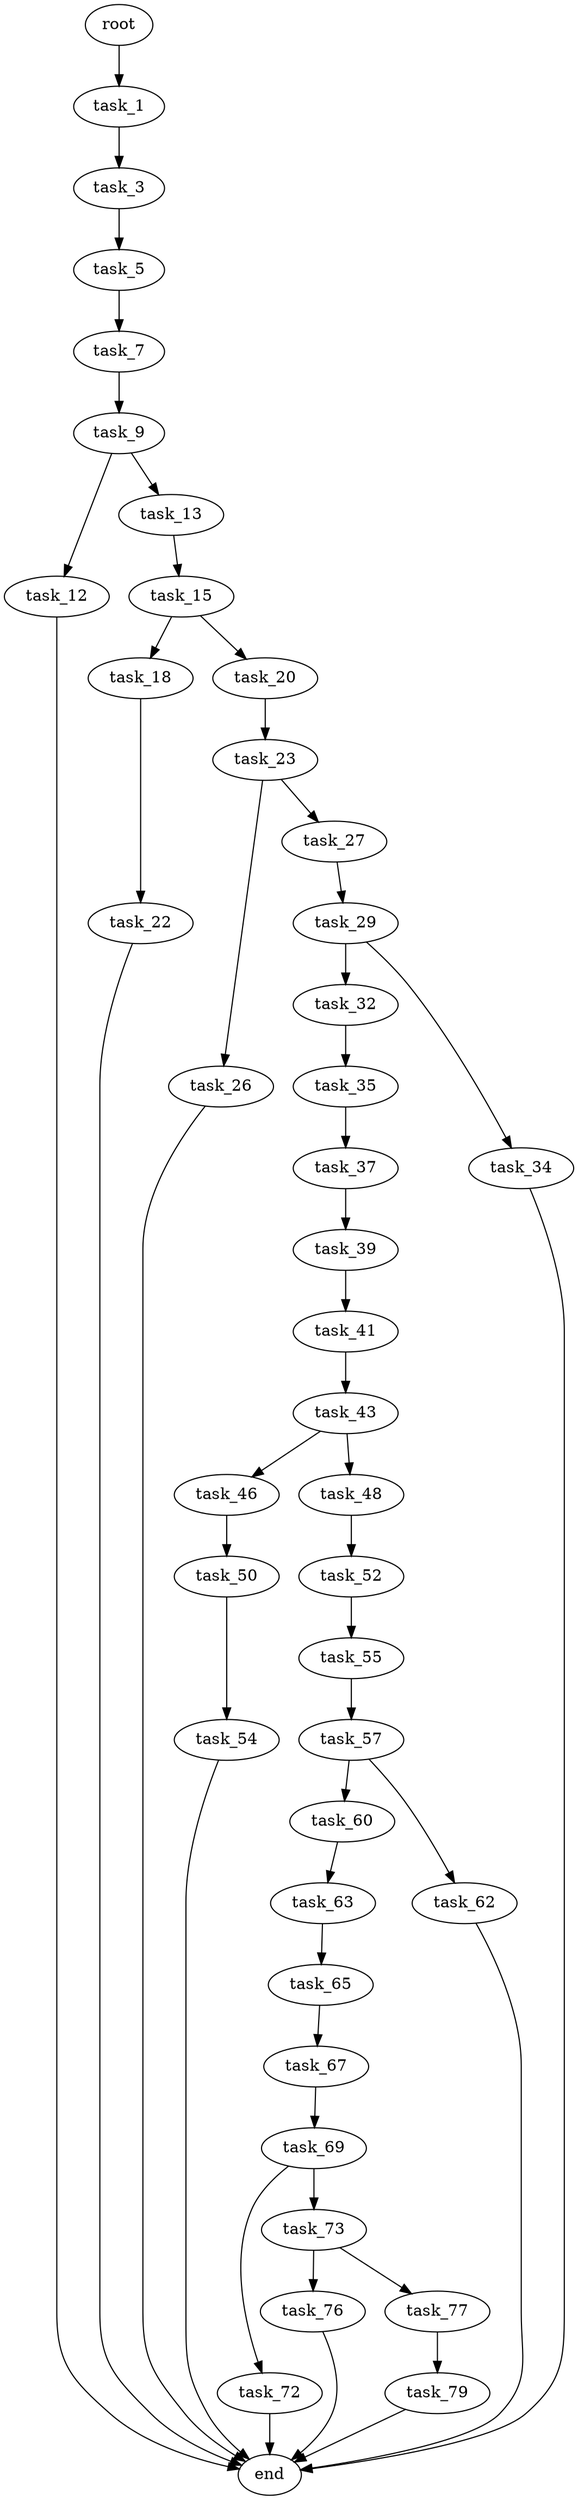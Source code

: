 digraph G {
  root [size="0.000000"];
  task_1 [size="134217728000.000000"];
  task_3 [size="5549600089.000000"];
  task_5 [size="29189547702.000000"];
  task_7 [size="68719476736.000000"];
  task_9 [size="782757789696.000000"];
  task_12 [size="7625120166.000000"];
  task_13 [size="1544082295.000000"];
  task_15 [size="395959152928.000000"];
  task_18 [size="28991029248.000000"];
  task_20 [size="12952960468.000000"];
  task_22 [size="49941233854.000000"];
  task_23 [size="109352579529.000000"];
  task_26 [size="2256613633.000000"];
  task_27 [size="25950815644.000000"];
  task_29 [size="511998339841.000000"];
  task_32 [size="231300333606.000000"];
  task_34 [size="134217728000.000000"];
  task_35 [size="68719476736.000000"];
  task_37 [size="231928233984.000000"];
  task_39 [size="1073741824000.000000"];
  task_41 [size="231928233984.000000"];
  task_43 [size="15126374372.000000"];
  task_46 [size="24104200125.000000"];
  task_48 [size="368293445632.000000"];
  task_50 [size="549755813888.000000"];
  task_52 [size="2747870431.000000"];
  task_54 [size="244971584719.000000"];
  task_55 [size="368293445632.000000"];
  task_57 [size="25001304797.000000"];
  task_60 [size="134499834256.000000"];
  task_62 [size="531840073117.000000"];
  task_63 [size="134217728000.000000"];
  task_65 [size="991169050291.000000"];
  task_67 [size="28991029248.000000"];
  task_69 [size="1835514681.000000"];
  task_72 [size="774275623935.000000"];
  task_73 [size="565568585907.000000"];
  task_76 [size="3244419933.000000"];
  task_77 [size="39130661994.000000"];
  task_79 [size="23042986954.000000"];
  end [size="0.000000"];

  root -> task_1 [size="1.000000"];
  task_1 -> task_3 [size="209715200.000000"];
  task_3 -> task_5 [size="134217728.000000"];
  task_5 -> task_7 [size="33554432.000000"];
  task_7 -> task_9 [size="134217728.000000"];
  task_9 -> task_12 [size="679477248.000000"];
  task_9 -> task_13 [size="679477248.000000"];
  task_12 -> end [size="1.000000"];
  task_13 -> task_15 [size="33554432.000000"];
  task_15 -> task_18 [size="536870912.000000"];
  task_15 -> task_20 [size="536870912.000000"];
  task_18 -> task_22 [size="75497472.000000"];
  task_20 -> task_23 [size="209715200.000000"];
  task_22 -> end [size="1.000000"];
  task_23 -> task_26 [size="134217728.000000"];
  task_23 -> task_27 [size="134217728.000000"];
  task_26 -> end [size="1.000000"];
  task_27 -> task_29 [size="536870912.000000"];
  task_29 -> task_32 [size="411041792.000000"];
  task_29 -> task_34 [size="411041792.000000"];
  task_32 -> task_35 [size="209715200.000000"];
  task_34 -> end [size="1.000000"];
  task_35 -> task_37 [size="134217728.000000"];
  task_37 -> task_39 [size="301989888.000000"];
  task_39 -> task_41 [size="838860800.000000"];
  task_41 -> task_43 [size="301989888.000000"];
  task_43 -> task_46 [size="33554432.000000"];
  task_43 -> task_48 [size="33554432.000000"];
  task_46 -> task_50 [size="411041792.000000"];
  task_48 -> task_52 [size="411041792.000000"];
  task_50 -> task_54 [size="536870912.000000"];
  task_52 -> task_55 [size="75497472.000000"];
  task_54 -> end [size="1.000000"];
  task_55 -> task_57 [size="411041792.000000"];
  task_57 -> task_60 [size="536870912.000000"];
  task_57 -> task_62 [size="536870912.000000"];
  task_60 -> task_63 [size="134217728.000000"];
  task_62 -> end [size="1.000000"];
  task_63 -> task_65 [size="209715200.000000"];
  task_65 -> task_67 [size="679477248.000000"];
  task_67 -> task_69 [size="75497472.000000"];
  task_69 -> task_72 [size="33554432.000000"];
  task_69 -> task_73 [size="33554432.000000"];
  task_72 -> end [size="1.000000"];
  task_73 -> task_76 [size="536870912.000000"];
  task_73 -> task_77 [size="536870912.000000"];
  task_76 -> end [size="1.000000"];
  task_77 -> task_79 [size="75497472.000000"];
  task_79 -> end [size="1.000000"];
}
